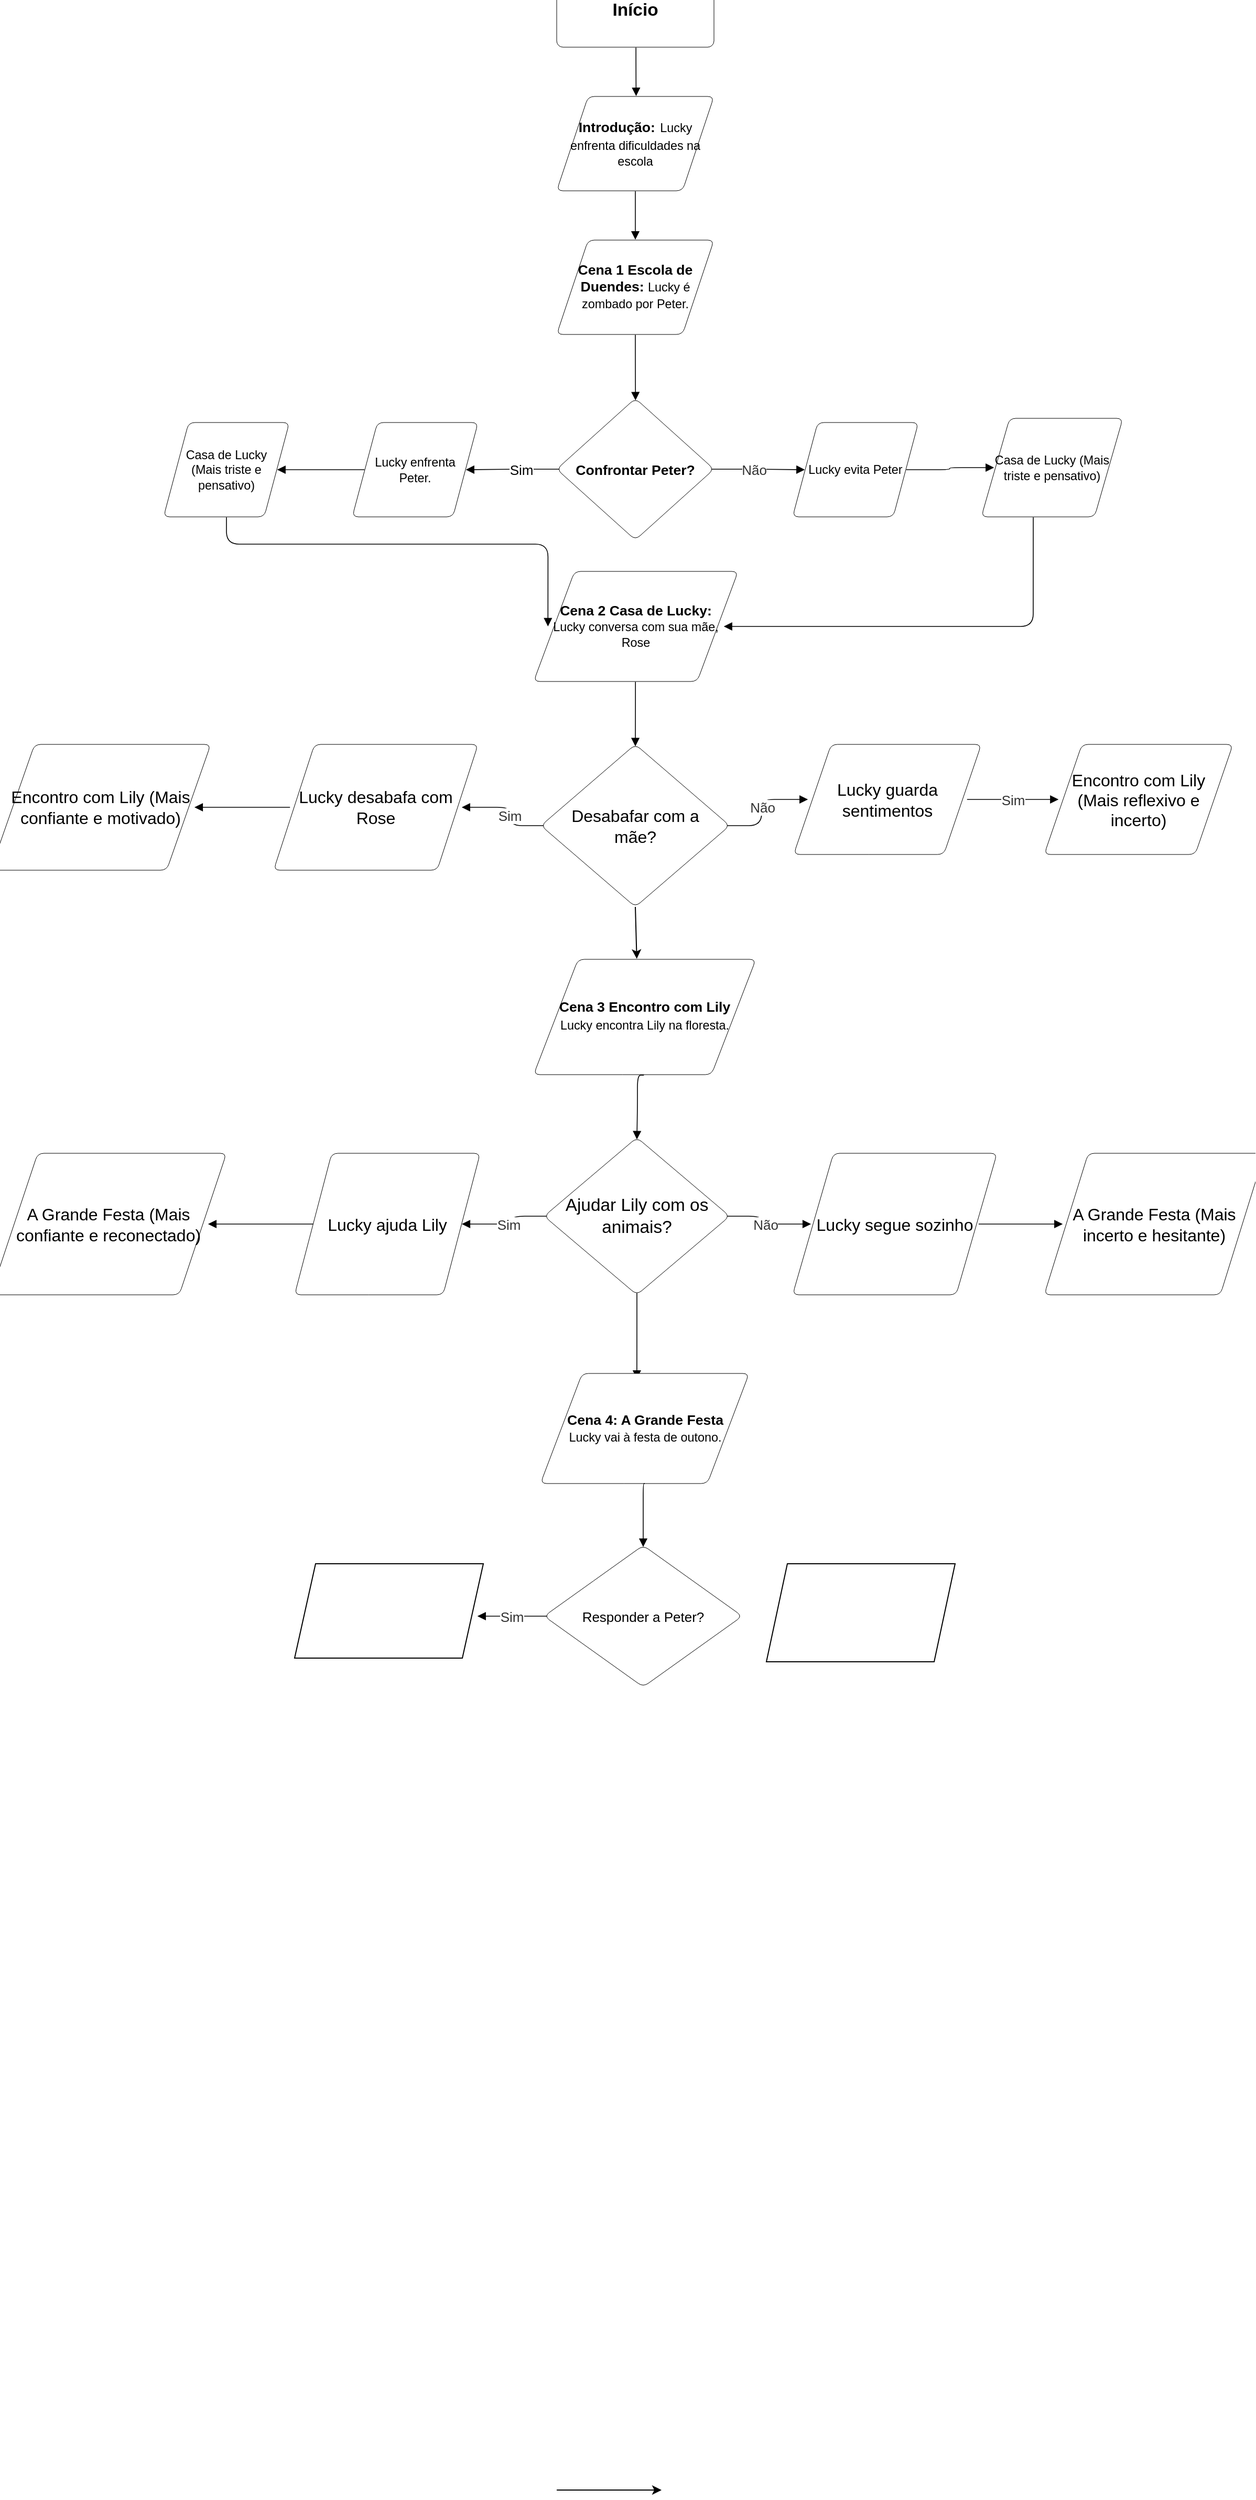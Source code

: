 <mxfile version="24.7.14">
  <diagram name="Página-1" id="8E2fJ1K8sBP7UEY2rC10">
    <mxGraphModel dx="3096" dy="4804" grid="1" gridSize="10" guides="1" tooltips="1" connect="1" arrows="1" fold="1" page="1" pageScale="1" pageWidth="827" pageHeight="1169" math="0" shadow="0">
      <root>
        <mxCell id="0" />
        <mxCell id="1" parent="0" />
        <mxCell id="Kh2L771goqjkn-d217NF-56" value="" style="edgeStyle=none;orthogonalLoop=1;jettySize=auto;html=1;rounded=0;" edge="1" parent="1">
          <mxGeometry width="100" relative="1" as="geometry">
            <mxPoint x="270" as="sourcePoint" />
            <mxPoint x="370" as="targetPoint" />
            <Array as="points" />
          </mxGeometry>
        </mxCell>
        <mxCell id="Kh2L771goqjkn-d217NF-57" value="Confrontar Peter?" style="html=1;overflow=block;blockSpacing=1;whiteSpace=wrap;rhombus;fontSize=13.3;fontFamily=Helvetica;fontStyle=1;spacing=3.8;rounded=1;absoluteArcSize=1;arcSize=12;strokeWidth=NaN;lucidId=NB_qjtwegra6;" vertex="1" parent="1">
          <mxGeometry x="270" y="-1995" width="150" height="135" as="geometry" />
        </mxCell>
        <mxCell id="Kh2L771goqjkn-d217NF-58" value="" style="html=1;jettySize=18;whiteSpace=wrap;fontSize=13;fontFamily=Helvetica;strokeOpacity=100;strokeWidth=0.8;rounded=1;arcSize=20;edgeStyle=orthogonalEdgeStyle;startArrow=none;endArrow=block;endFill=1;exitX=0.5;exitY=1.004;exitPerimeter=0;entryX=0.5;entryY=-0.004;entryPerimeter=0;lucidId=BO_qRQaICLUb;" edge="1" parent="1" source="Kh2L771goqjkn-d217NF-69" target="Kh2L771goqjkn-d217NF-70">
          <mxGeometry width="100" height="100" relative="1" as="geometry">
            <Array as="points" />
          </mxGeometry>
        </mxCell>
        <mxCell id="Kh2L771goqjkn-d217NF-59" value="" style="html=1;jettySize=18;whiteSpace=wrap;fontSize=13;strokeOpacity=100;strokeWidth=0.8;rounded=1;arcSize=24;edgeStyle=orthogonalEdgeStyle;startArrow=none;endArrow=block;endFill=1;exitX=0.504;exitY=1.005;exitPerimeter=0;entryX=0.505;entryY=-0.004;entryPerimeter=0;lucidId=MeM~vQsefc6x;" edge="1" parent="1" source="Kh2L771goqjkn-d217NF-60" target="Kh2L771goqjkn-d217NF-69">
          <mxGeometry width="100" height="100" relative="1" as="geometry">
            <Array as="points" />
          </mxGeometry>
        </mxCell>
        <mxCell id="Kh2L771goqjkn-d217NF-60" value="Início" style="html=1;overflow=block;blockSpacing=1;whiteSpace=wrap;fontSize=16.7;fontStyle=1;align=center;spacing=3.8;rounded=1;absoluteArcSize=1;arcSize=12;strokeWidth=NaN;lucidId=biM~4hzzxAMI;" vertex="1" parent="1">
          <mxGeometry x="270" y="-2400" width="150" height="70" as="geometry" />
        </mxCell>
        <mxCell id="Kh2L771goqjkn-d217NF-61" value="" style="html=1;jettySize=18;whiteSpace=wrap;fontSize=13;fontColor=#333333;align=center;strokeOpacity=100;strokeWidth=0.8;rounded=1;arcSize=24;edgeStyle=orthogonalEdgeStyle;startArrow=none;endArrow=block;endFill=1;exitX=0.985;exitY=0.5;exitPerimeter=0;entryX=0.097;entryY=0.5;entryPerimeter=0;lucidId=NzM~akDY1.vK;" edge="1" parent="1" source="Kh2L771goqjkn-d217NF-57" target="Kh2L771goqjkn-d217NF-72">
          <mxGeometry width="100" height="100" relative="1" as="geometry">
            <Array as="points" />
          </mxGeometry>
        </mxCell>
        <mxCell id="Kh2L771goqjkn-d217NF-62" value="Não" style="text;html=1;resizable=0;labelBackgroundColor=default;align=center;verticalAlign=middle;fontColor=#333333;fontSize=13;" vertex="1" parent="Kh2L771goqjkn-d217NF-61">
          <mxGeometry x="-0.11" relative="1" as="geometry" />
        </mxCell>
        <mxCell id="Kh2L771goqjkn-d217NF-63" value="" style="html=1;jettySize=18;whiteSpace=wrap;fontSize=13;strokeOpacity=100;strokeWidth=0.8;rounded=1;arcSize=24;edgeStyle=orthogonalEdgeStyle;startArrow=none;endArrow=block;endFill=1;exitX=0.015;exitY=0.5;exitPerimeter=0;entryX=0.903;entryY=0.5;entryPerimeter=0;lucidId=OzM~hdWl20Rb;" edge="1" parent="1" source="Kh2L771goqjkn-d217NF-57" target="Kh2L771goqjkn-d217NF-65">
          <mxGeometry width="100" height="100" relative="1" as="geometry">
            <Array as="points" />
          </mxGeometry>
        </mxCell>
        <mxCell id="Kh2L771goqjkn-d217NF-64" value="Sim" style="text;html=1;resizable=0;labelBackgroundColor=default;align=center;verticalAlign=middle;fontSize=13;" vertex="1" parent="Kh2L771goqjkn-d217NF-63">
          <mxGeometry x="-0.168" relative="1" as="geometry" />
        </mxCell>
        <mxCell id="Kh2L771goqjkn-d217NF-65" value="Lucky enfrenta Peter." style="html=1;overflow=block;blockSpacing=1;whiteSpace=wrap;shape=parallelogram;perimeter=parallelogramPerimeter;anchorPointDirection=0;fontSize=11.7;align=center;spacing=9;rounded=1;absoluteArcSize=1;arcSize=12;strokeWidth=NaN;lucidId=zHM~WPtFVIfd;" vertex="1" parent="1">
          <mxGeometry x="75" y="-1972" width="120" height="90" as="geometry" />
        </mxCell>
        <mxCell id="Kh2L771goqjkn-d217NF-66" value="&lt;div style=&quot;display: flex; justify-content: center; text-align: center; align-items: baseline; font-size: 0; line-height: 1.25;margin-top: -2px;&quot;&gt;&lt;span&gt;&lt;span style=&quot;font-size:13.3px;color:#000000;font-weight: bold;&quot;&gt;Cena 2 Casa de Lucky:&lt;/span&gt;&lt;span style=&quot;font-size:13.3px;font-weight: bold;&quot;&gt; &lt;/span&gt;&lt;span style=&quot;font-size:11.7px;&quot;&gt;Lucky conversa com sua mãe, Rose&lt;/span&gt;&lt;/span&gt;&lt;/div&gt;" style="html=1;overflow=block;blockSpacing=1;whiteSpace=wrap;shape=parallelogram;perimeter=parallelogramPerimeter;anchorPointDirection=0;fontSize=13;spacing=9;rounded=1;absoluteArcSize=1;arcSize=12;strokeWidth=NaN;lucidId=0HM~-6kfnYHx;" vertex="1" parent="1">
          <mxGeometry x="248" y="-1830" width="195" height="105" as="geometry" />
        </mxCell>
        <mxCell id="Kh2L771goqjkn-d217NF-67" value="" style="html=1;jettySize=18;whiteSpace=wrap;fontSize=13;strokeOpacity=100;strokeWidth=0.8;rounded=1;arcSize=24;edgeStyle=orthogonalEdgeStyle;startArrow=none;endArrow=block;endFill=1;exitX=0.367;exitY=1.004;exitPerimeter=0;entryX=0.93;entryY=0.5;entryPerimeter=0;lucidId=IJM~.AWE~K63;" edge="1" parent="1" source="Kh2L771goqjkn-d217NF-74" target="Kh2L771goqjkn-d217NF-66">
          <mxGeometry width="100" height="100" relative="1" as="geometry">
            <Array as="points">
              <mxPoint x="724" y="-1777" />
            </Array>
          </mxGeometry>
        </mxCell>
        <mxCell id="Kh2L771goqjkn-d217NF-68" value="" style="html=1;jettySize=18;whiteSpace=wrap;fontSize=13;strokeOpacity=100;strokeWidth=0.8;rounded=1;arcSize=24;edgeStyle=orthogonalEdgeStyle;startArrow=none;endArrow=block;endFill=1;exitX=0.5;exitY=1.004;exitPerimeter=0;entryX=0.07;entryY=0.5;entryPerimeter=0;lucidId=2JM~liu9rWu~;" edge="1" parent="1" source="Kh2L771goqjkn-d217NF-76" target="Kh2L771goqjkn-d217NF-66">
          <mxGeometry width="100" height="100" relative="1" as="geometry">
            <Array as="points" />
          </mxGeometry>
        </mxCell>
        <mxCell id="Kh2L771goqjkn-d217NF-69" value="&lt;div style=&quot;display: flex; justify-content: center; text-align: center; align-items: baseline; font-size: 0; line-height: 1.25;margin-top: -2px;&quot;&gt;&lt;span&gt;&lt;span style=&quot;font-size:13.3px;font-weight: bold;&quot;&gt;Introdução:&lt;/span&gt;&lt;span style=&quot;font-size:16.7px;font-weight: bold;&quot;&gt; &lt;/span&gt;&lt;span style=&quot;font-size:11.7px;&quot;&gt;&lt;span style=&quot;font-size:11.7px;&quot;&gt;L&lt;/span&gt;&lt;span style=&quot;font-size:11.7px;color:#000000;&quot;&gt;u&lt;/span&gt;cky enfrenta dificuldades na escola&lt;/span&gt;&lt;/span&gt;&lt;/div&gt;" style="html=1;overflow=block;blockSpacing=1;whiteSpace=wrap;shape=parallelogram;perimeter=parallelogramPerimeter;anchorPointDirection=0;fontSize=13;spacing=3.8;rounded=1;absoluteArcSize=1;arcSize=12;strokeWidth=NaN;lucidId=_LM~PG9yl0T4;" vertex="1" parent="1">
          <mxGeometry x="270" y="-2283" width="150" height="90" as="geometry" />
        </mxCell>
        <mxCell id="Kh2L771goqjkn-d217NF-70" value="&lt;div style=&quot;display: flex; justify-content: center; text-align: center; align-items: baseline; font-size: 0; line-height: 1.25;margin-top: -2px;&quot;&gt;&lt;span&gt;&lt;span style=&quot;font-size:13.3px;font-weight: bold;&quot;&gt;Cena 1 Escola de Duendes:&lt;/span&gt;&lt;span style=&quot;font-size:13px;&quot;&gt; &lt;/span&gt;&lt;span style=&quot;font-size:11.7px;&quot;&gt;Lucky é zombado por Peter.&lt;/span&gt;&lt;/span&gt;&lt;/div&gt;" style="html=1;overflow=block;blockSpacing=1;whiteSpace=wrap;shape=parallelogram;perimeter=parallelogramPerimeter;anchorPointDirection=0;fontSize=13;spacing=3.8;rounded=1;absoluteArcSize=1;arcSize=12;strokeWidth=NaN;lucidId=EOM~F_lI3ayJ;" vertex="1" parent="1">
          <mxGeometry x="270" y="-2146" width="150" height="90" as="geometry" />
        </mxCell>
        <mxCell id="Kh2L771goqjkn-d217NF-71" value="" style="html=1;jettySize=18;whiteSpace=wrap;fontSize=13;strokeOpacity=100;strokeWidth=0.8;rounded=1;arcSize=24;edgeStyle=orthogonalEdgeStyle;startArrow=none;endArrow=block;endFill=1;exitX=0.5;exitY=1.004;exitPerimeter=0;entryX=0.501;entryY=0.014;entryPerimeter=0;lucidId=8PM~JXvS0LEt;" edge="1" parent="1" source="Kh2L771goqjkn-d217NF-70" target="Kh2L771goqjkn-d217NF-57">
          <mxGeometry width="100" height="100" relative="1" as="geometry">
            <Array as="points" />
          </mxGeometry>
        </mxCell>
        <mxCell id="Kh2L771goqjkn-d217NF-72" value="Lucky evita Peter" style="html=1;overflow=block;blockSpacing=1;whiteSpace=wrap;shape=parallelogram;perimeter=parallelogramPerimeter;anchorPointDirection=0;fontSize=11.7;align=center;spacing=3.8;rounded=1;absoluteArcSize=1;arcSize=12;strokeWidth=NaN;lucidId=LQM~Hq_VE1xd;" vertex="1" parent="1">
          <mxGeometry x="495" y="-1972" width="120" height="90" as="geometry" />
        </mxCell>
        <mxCell id="Kh2L771goqjkn-d217NF-73" value="" style="html=1;jettySize=18;whiteSpace=wrap;fontSize=13;strokeOpacity=100;strokeWidth=0.8;rounded=1;arcSize=24;edgeStyle=orthogonalEdgeStyle;startArrow=none;endArrow=block;endFill=1;exitX=0.903;exitY=0.5;exitPerimeter=0;entryX=0.09;entryY=0.5;entryPerimeter=0;lucidId=3SM~EN6kxlS~;" edge="1" parent="1" source="Kh2L771goqjkn-d217NF-72" target="Kh2L771goqjkn-d217NF-74">
          <mxGeometry width="100" height="100" relative="1" as="geometry">
            <Array as="points" />
          </mxGeometry>
        </mxCell>
        <mxCell id="Kh2L771goqjkn-d217NF-74" value=" Casa de Lucky (Mais triste e pensativo)" style="html=1;overflow=block;blockSpacing=1;whiteSpace=wrap;shape=parallelogram;perimeter=parallelogramPerimeter;anchorPointDirection=0;fontSize=11.7;align=center;spacing=3.8;rounded=1;absoluteArcSize=1;arcSize=12;strokeWidth=NaN;lucidId=3SM~M5S1fSfm;" vertex="1" parent="1">
          <mxGeometry x="675" y="-1976" width="135" height="94" as="geometry" />
        </mxCell>
        <mxCell id="Kh2L771goqjkn-d217NF-75" value="" style="html=1;jettySize=18;whiteSpace=wrap;fontSize=13;strokeOpacity=100;strokeWidth=0.8;rounded=1;arcSize=24;edgeStyle=orthogonalEdgeStyle;startArrow=none;endArrow=block;endFill=1;exitX=0.097;exitY=0.5;exitPerimeter=0;entryX=0.903;entryY=0.5;entryPerimeter=0;lucidId=oTM~sPOKfmT7;" edge="1" parent="1" source="Kh2L771goqjkn-d217NF-65" target="Kh2L771goqjkn-d217NF-76">
          <mxGeometry width="100" height="100" relative="1" as="geometry">
            <Array as="points" />
          </mxGeometry>
        </mxCell>
        <mxCell id="Kh2L771goqjkn-d217NF-76" value="Casa de Lucky (Mais triste e pensativo)" style="html=1;overflow=block;blockSpacing=1;whiteSpace=wrap;shape=parallelogram;perimeter=parallelogramPerimeter;anchorPointDirection=0;fontSize=11.7;align=center;spacing=9;rounded=1;absoluteArcSize=1;arcSize=12;strokeWidth=NaN;lucidId=oTM~Ke9Nxva~;" vertex="1" parent="1">
          <mxGeometry x="-105" y="-1972" width="120" height="90" as="geometry" />
        </mxCell>
        <mxCell id="Kh2L771goqjkn-d217NF-77" value="" style="html=1;jettySize=18;whiteSpace=wrap;fontSize=13;strokeOpacity=100;strokeWidth=0.8;rounded=1;arcSize=24;edgeStyle=orthogonalEdgeStyle;startArrow=none;endArrow=block;endFill=1;exitX=0.498;exitY=1.004;exitPerimeter=0;entryX=0.5;entryY=0.012;entryPerimeter=0;lucidId=IYM~~c7Dk-f2;" edge="1" parent="1" source="Kh2L771goqjkn-d217NF-66" target="Kh2L771goqjkn-d217NF-78">
          <mxGeometry width="100" height="100" relative="1" as="geometry">
            <Array as="points" />
          </mxGeometry>
        </mxCell>
        <mxCell id="Kh2L771goqjkn-d217NF-78" value="Desabafar com a mãe?" style="html=1;overflow=block;blockSpacing=1;whiteSpace=wrap;rhombus;fontSize=16;align=center;spacing=9;rounded=1;absoluteArcSize=1;arcSize=12;strokeWidth=NaN;lucidId=IYM~vgnniuRX;" vertex="1" parent="1">
          <mxGeometry x="255" y="-1665" width="180" height="155" as="geometry" />
        </mxCell>
        <mxCell id="Kh2L771goqjkn-d217NF-79" value="" style="html=1;jettySize=18;whiteSpace=wrap;fontSize=13;fontColor=#333333;align=center;strokeOpacity=100;strokeWidth=0.8;rounded=1;arcSize=24;edgeStyle=orthogonalEdgeStyle;startArrow=none;endArrow=block;endFill=1;exitX=0.014;exitY=0.5;exitPerimeter=0;entryX=0.92;entryY=0.5;entryPerimeter=0;lucidId=e9M~m6AdAqlR;" edge="1" parent="1" source="Kh2L771goqjkn-d217NF-78" target="Kh2L771goqjkn-d217NF-81">
          <mxGeometry width="100" height="100" relative="1" as="geometry">
            <Array as="points" />
          </mxGeometry>
        </mxCell>
        <mxCell id="Kh2L771goqjkn-d217NF-80" value="Sim" style="text;html=1;resizable=0;labelBackgroundColor=default;align=center;verticalAlign=middle;fontColor=#333333;fontSize=13;" vertex="1" parent="Kh2L771goqjkn-d217NF-79">
          <mxGeometry x="-0.121" relative="1" as="geometry" />
        </mxCell>
        <mxCell id="Kh2L771goqjkn-d217NF-81" value="Lucky desabafa com Rose" style="html=1;overflow=block;blockSpacing=1;whiteSpace=wrap;shape=parallelogram;perimeter=parallelogramPerimeter;anchorPointDirection=0;fontSize=16;align=center;spacing=9;rounded=1;absoluteArcSize=1;arcSize=12;strokeWidth=NaN;lucidId=e9M~F1pcCd_s;" vertex="1" parent="1">
          <mxGeometry y="-1665" width="195" height="120" as="geometry" />
        </mxCell>
        <mxCell id="Kh2L771goqjkn-d217NF-82" value="" style="html=1;jettySize=18;whiteSpace=wrap;fontSize=13;fontColor=#333333;align=center;strokeOpacity=100;strokeWidth=0.8;rounded=1;arcSize=24;edgeStyle=orthogonalEdgeStyle;startArrow=none;endArrow=block;endFill=1;exitX=0.986;exitY=0.5;exitPerimeter=0;entryX=0.076;entryY=0.5;entryPerimeter=0;lucidId=g9M~.iqq6sKo;" edge="1" parent="1" source="Kh2L771goqjkn-d217NF-78" target="Kh2L771goqjkn-d217NF-84">
          <mxGeometry width="100" height="100" relative="1" as="geometry">
            <Array as="points" />
          </mxGeometry>
        </mxCell>
        <mxCell id="Kh2L771goqjkn-d217NF-83" value="Não" style="text;html=1;resizable=0;labelBackgroundColor=default;align=center;verticalAlign=middle;fontColor=#333333;fontSize=13;" vertex="1" parent="Kh2L771goqjkn-d217NF-82">
          <mxGeometry relative="1" as="geometry" />
        </mxCell>
        <mxCell id="Kh2L771goqjkn-d217NF-84" value="Lucky guarda sentimentos" style="html=1;overflow=block;blockSpacing=1;whiteSpace=wrap;shape=parallelogram;perimeter=parallelogramPerimeter;anchorPointDirection=0;fontSize=16;align=center;spacing=9;rounded=1;absoluteArcSize=1;arcSize=12;strokeWidth=NaN;lucidId=g9M~kbGRD71W;" vertex="1" parent="1">
          <mxGeometry x="496" y="-1665" width="179" height="105" as="geometry" />
        </mxCell>
        <mxCell id="Kh2L771goqjkn-d217NF-85" value="" style="html=1;jettySize=18;whiteSpace=wrap;fontSize=13;fontColor=#333333;align=center;strokeOpacity=100;strokeWidth=0.8;rounded=1;arcSize=24;edgeStyle=orthogonalEdgeStyle;startArrow=none;endArrow=block;endFill=1;exitX=0.924;exitY=0.5;exitPerimeter=0;entryX=0.076;entryY=0.5;entryPerimeter=0;lucidId=5-M~fHr~krpn;" edge="1" parent="1" source="Kh2L771goqjkn-d217NF-84" target="Kh2L771goqjkn-d217NF-87">
          <mxGeometry width="100" height="100" relative="1" as="geometry">
            <Array as="points" />
          </mxGeometry>
        </mxCell>
        <mxCell id="Kh2L771goqjkn-d217NF-86" value="Sim" style="text;html=1;resizable=0;labelBackgroundColor=default;align=center;verticalAlign=middle;fontColor=#333333;fontSize=13;" vertex="1" parent="Kh2L771goqjkn-d217NF-85">
          <mxGeometry relative="1" as="geometry" />
        </mxCell>
        <mxCell id="Kh2L771goqjkn-d217NF-87" value="Encontro com Lily (Mais reflexivo e incerto)" style="html=1;overflow=block;blockSpacing=1;whiteSpace=wrap;shape=parallelogram;perimeter=parallelogramPerimeter;anchorPointDirection=0;fontSize=16;align=center;spacing=9;rounded=1;absoluteArcSize=1;arcSize=12;strokeWidth=NaN;lucidId=5-M~qlBs5fni;" vertex="1" parent="1">
          <mxGeometry x="735" y="-1665" width="180" height="105" as="geometry" />
        </mxCell>
        <mxCell id="Kh2L771goqjkn-d217NF-88" value="" style="html=1;jettySize=18;whiteSpace=wrap;fontSize=13;strokeOpacity=100;strokeWidth=0.8;rounded=1;arcSize=24;edgeStyle=orthogonalEdgeStyle;startArrow=none;endArrow=block;endFill=1;exitX=0.08;exitY=0.5;exitPerimeter=0;entryX=0.926;entryY=0.5;entryPerimeter=0;lucidId=n.M~.-_tESYc;" edge="1" parent="1" source="Kh2L771goqjkn-d217NF-81" target="Kh2L771goqjkn-d217NF-89">
          <mxGeometry width="100" height="100" relative="1" as="geometry">
            <Array as="points" />
          </mxGeometry>
        </mxCell>
        <mxCell id="Kh2L771goqjkn-d217NF-89" value="Encontro com Lily (Mais confiante e motivado)" style="html=1;overflow=block;blockSpacing=1;whiteSpace=wrap;shape=parallelogram;perimeter=parallelogramPerimeter;anchorPointDirection=0;fontSize=16;align=center;spacing=9;rounded=1;absoluteArcSize=1;arcSize=12;strokeWidth=NaN;lucidId=n.M~IL_akAde;" vertex="1" parent="1">
          <mxGeometry x="-270" y="-1665" width="210" height="120" as="geometry" />
        </mxCell>
        <mxCell id="Kh2L771goqjkn-d217NF-91" value="&lt;div style=&quot;display: flex; justify-content: center; text-align: center; align-items: baseline; font-size: 0; line-height: 1.25;margin-top: -2px;&quot;&gt;&lt;span&gt;&lt;span style=&quot;font-size:13.3px;font-weight: bold;&quot;&gt;Cena 3 Encontro com Lily &lt;/span&gt;&lt;span style=&quot;font-size:11.7px;&quot;&gt;&lt;span style=&quot;font-size:11.7px;&quot;&gt;Lucky encontra Lily na floresta.&lt;/span&gt;&lt;span style=&quot;font-size:11.7px;font-weight: bold;&quot;&gt; &lt;/span&gt;&lt;span style=&quot;font-size:13.3px;font-weight: bold;&quot;&gt; &lt;/span&gt;&lt;/span&gt;&lt;/span&gt;&lt;/div&gt;" style="html=1;overflow=block;blockSpacing=1;whiteSpace=wrap;shape=parallelogram;perimeter=parallelogramPerimeter;anchorPointDirection=0;fontSize=13;spacing=9;rounded=1;absoluteArcSize=1;arcSize=12;strokeWidth=NaN;lucidId=eaN~11haheA5;" vertex="1" parent="1">
          <mxGeometry x="248" y="-1460" width="212" height="110" as="geometry" />
        </mxCell>
        <mxCell id="Kh2L771goqjkn-d217NF-92" value="" style="html=1;jettySize=18;whiteSpace=wrap;fontSize=13;strokeOpacity=100;strokeWidth=0.8;rounded=1;arcSize=24;edgeStyle=orthogonalEdgeStyle;startArrow=none;endArrow=block;endFill=1;exitX=0.496;exitY=1.004;exitPerimeter=0;entryX=0.5;entryY=0.012;entryPerimeter=0;lucidId=NjN~2RXLCikA;" edge="1" parent="1" source="Kh2L771goqjkn-d217NF-91" target="Kh2L771goqjkn-d217NF-93">
          <mxGeometry width="100" height="100" relative="1" as="geometry">
            <Array as="points">
              <mxPoint x="347" y="-1350" />
              <mxPoint x="347" y="-1320" />
              <mxPoint x="347" y="-1320" />
            </Array>
          </mxGeometry>
        </mxCell>
        <mxCell id="Kh2L771goqjkn-d217NF-93" value="Ajudar Lily com os animais?" style="html=1;overflow=block;blockSpacing=1;whiteSpace=wrap;rhombus;fontSize=16.7;align=center;spacing=9;rounded=1;absoluteArcSize=1;arcSize=12;strokeWidth=NaN;lucidId=NjN~290LP1RW;" vertex="1" parent="1">
          <mxGeometry x="258" y="-1290" width="177" height="150" as="geometry" />
        </mxCell>
        <mxCell id="Kh2L771goqjkn-d217NF-94" value="" style="html=1;jettySize=18;whiteSpace=wrap;fontSize=13;fontColor=#333333;align=center;strokeOpacity=100;strokeWidth=0.8;rounded=1;arcSize=24;edgeStyle=orthogonalEdgeStyle;startArrow=none;endArrow=block;endFill=1;exitX=0.014;exitY=0.5;exitPerimeter=0;entryX=0.901;entryY=0.5;entryPerimeter=0;lucidId=jmN~7rKhjhdT;" edge="1" parent="1" source="Kh2L771goqjkn-d217NF-93" target="Kh2L771goqjkn-d217NF-96">
          <mxGeometry width="100" height="100" relative="1" as="geometry">
            <Array as="points" />
          </mxGeometry>
        </mxCell>
        <mxCell id="Kh2L771goqjkn-d217NF-95" value="Sim" style="text;html=1;resizable=0;labelBackgroundColor=default;align=center;verticalAlign=middle;fontColor=#333333;fontSize=13;" vertex="1" parent="Kh2L771goqjkn-d217NF-94">
          <mxGeometry relative="1" as="geometry" />
        </mxCell>
        <mxCell id="Kh2L771goqjkn-d217NF-96" value="Lucky ajuda Lily" style="html=1;overflow=block;blockSpacing=1;whiteSpace=wrap;shape=parallelogram;perimeter=parallelogramPerimeter;anchorPointDirection=0;fontSize=16;align=center;spacing=9;rounded=1;absoluteArcSize=1;arcSize=12;strokeWidth=NaN;lucidId=jmN~GJyPNXPx;" vertex="1" parent="1">
          <mxGeometry x="20" y="-1275" width="177" height="135" as="geometry" />
        </mxCell>
        <mxCell id="Kh2L771goqjkn-d217NF-97" value="" style="html=1;jettySize=18;whiteSpace=wrap;fontSize=13;fontColor=#333333;align=center;strokeOpacity=100;strokeWidth=0.8;rounded=1;arcSize=24;edgeStyle=orthogonalEdgeStyle;startArrow=none;endArrow=block;endFill=1;exitX=0.986;exitY=0.5;exitPerimeter=0;entryX=0.09;entryY=0.5;entryPerimeter=0;lucidId=kmN~LtWa0nAZ;" edge="1" parent="1" source="Kh2L771goqjkn-d217NF-93" target="Kh2L771goqjkn-d217NF-99">
          <mxGeometry width="100" height="100" relative="1" as="geometry">
            <Array as="points" />
          </mxGeometry>
        </mxCell>
        <mxCell id="Kh2L771goqjkn-d217NF-98" value="Não" style="text;html=1;resizable=0;labelBackgroundColor=default;align=center;verticalAlign=middle;fontColor=#333333;fontSize=13;" vertex="1" parent="Kh2L771goqjkn-d217NF-97">
          <mxGeometry relative="1" as="geometry" />
        </mxCell>
        <mxCell id="Kh2L771goqjkn-d217NF-99" value="Lucky segue sozinho" style="html=1;overflow=block;blockSpacing=1;whiteSpace=wrap;shape=parallelogram;perimeter=parallelogramPerimeter;anchorPointDirection=0;fontSize=16;align=center;spacing=9;rounded=1;absoluteArcSize=1;arcSize=12;strokeWidth=NaN;lucidId=kmN~cVlv9GKM;" vertex="1" parent="1">
          <mxGeometry x="495" y="-1275" width="195" height="135" as="geometry" />
        </mxCell>
        <mxCell id="Kh2L771goqjkn-d217NF-100" value="" style="html=1;jettySize=18;whiteSpace=wrap;fontSize=13;strokeOpacity=100;strokeWidth=0.8;rounded=1;arcSize=24;edgeStyle=orthogonalEdgeStyle;startArrow=none;endArrow=block;endFill=1;exitX=0.91;exitY=0.5;exitPerimeter=0;entryX=0.084;entryY=0.5;entryPerimeter=0;lucidId=-nN~1XBgy1Y2;" edge="1" parent="1" source="Kh2L771goqjkn-d217NF-99" target="Kh2L771goqjkn-d217NF-101">
          <mxGeometry width="100" height="100" relative="1" as="geometry">
            <Array as="points" />
          </mxGeometry>
        </mxCell>
        <mxCell id="Kh2L771goqjkn-d217NF-101" value="A Grande Festa (Mais incerto e hesitante)" style="html=1;overflow=block;blockSpacing=1;whiteSpace=wrap;shape=parallelogram;perimeter=parallelogramPerimeter;anchorPointDirection=0;fontSize=16;align=center;spacing=9;rounded=1;absoluteArcSize=1;arcSize=12;strokeWidth=NaN;lucidId=-nN~KdqgvJzY;" vertex="1" parent="1">
          <mxGeometry x="735" y="-1275" width="210" height="135" as="geometry" />
        </mxCell>
        <mxCell id="Kh2L771goqjkn-d217NF-102" value="" style="html=1;jettySize=18;whiteSpace=wrap;fontSize=13;strokeOpacity=100;strokeWidth=0.8;rounded=1;arcSize=24;edgeStyle=orthogonalEdgeStyle;startArrow=none;endArrow=block;endFill=1;exitX=0.099;exitY=0.5;exitPerimeter=0;entryX=0.922;entryY=0.5;entryPerimeter=0;lucidId=~nN~XJ_thgy~;" edge="1" parent="1" source="Kh2L771goqjkn-d217NF-96" target="Kh2L771goqjkn-d217NF-103">
          <mxGeometry width="100" height="100" relative="1" as="geometry">
            <Array as="points" />
          </mxGeometry>
        </mxCell>
        <mxCell id="Kh2L771goqjkn-d217NF-103" value="A Grande Festa (Mais confiante e reconectado)" style="html=1;overflow=block;blockSpacing=1;whiteSpace=wrap;shape=parallelogram;perimeter=parallelogramPerimeter;anchorPointDirection=0;fontSize=16;align=center;spacing=9;rounded=1;absoluteArcSize=1;arcSize=12;strokeWidth=NaN;lucidId=~nN~f22vkt1f;" vertex="1" parent="1">
          <mxGeometry x="-270" y="-1275" width="225" height="135" as="geometry" />
        </mxCell>
        <mxCell id="Kh2L771goqjkn-d217NF-104" value="" style="html=1;jettySize=18;whiteSpace=wrap;fontSize=13;strokeOpacity=100;strokeWidth=0.8;rounded=1;arcSize=24;edgeStyle=orthogonalEdgeStyle;startArrow=none;endArrow=block;endFill=1;exitX=0.5;exitY=0.988;exitPerimeter=0;entryX=0.462;entryY=0.048;lucidId=wuN~v3_XtJV~;entryDx=0;entryDy=0;entryPerimeter=0;" edge="1" parent="1" source="Kh2L771goqjkn-d217NF-93" target="Kh2L771goqjkn-d217NF-105">
          <mxGeometry width="100" height="100" relative="1" as="geometry">
            <Array as="points" />
          </mxGeometry>
        </mxCell>
        <mxCell id="Kh2L771goqjkn-d217NF-105" value="&lt;div style=&quot;display: flex; justify-content: center; text-align: center; align-items: baseline; font-size: 0; line-height: 1.25;margin-top: -2px;&quot;&gt;&lt;span&gt;&lt;span style=&quot;font-size:13.3px;font-weight: bold;&quot;&gt;Cena 4: A Grande Festa &lt;/span&gt;&lt;span style=&quot;font-size:11.7px;&quot;&gt;Lucky vai à festa de outono.&lt;/span&gt;&lt;/span&gt;&lt;/div&gt;" style="html=1;overflow=block;blockSpacing=1;whiteSpace=wrap;shape=parallelogram;perimeter=parallelogramPerimeter;anchorPointDirection=0;fontSize=13;spacing=9;rounded=1;absoluteArcSize=1;arcSize=12;strokeWidth=NaN;lucidId=wuN~CwTXMHqO;" vertex="1" parent="1">
          <mxGeometry x="254.5" y="-1065" width="199" height="105" as="geometry" />
        </mxCell>
        <mxCell id="Kh2L771goqjkn-d217NF-106" value="" style="html=1;jettySize=18;whiteSpace=wrap;fontSize=13;strokeOpacity=100;strokeWidth=0.8;rounded=1;arcSize=24;edgeStyle=orthogonalEdgeStyle;startArrow=none;endArrow=block;endFill=1;exitX=0.5;exitY=1;entryX=0.5;entryY=0.011;entryPerimeter=0;lucidId=3xN~5mW.4qFN;exitDx=0;exitDy=0;" edge="1" parent="1" source="Kh2L771goqjkn-d217NF-105" target="Kh2L771goqjkn-d217NF-107">
          <mxGeometry width="100" height="100" relative="1" as="geometry">
            <Array as="points">
              <mxPoint x="353" y="-960" />
            </Array>
          </mxGeometry>
        </mxCell>
        <mxCell id="Kh2L771goqjkn-d217NF-107" value="Responder a Peter?" style="html=1;overflow=block;blockSpacing=1;whiteSpace=wrap;rhombus;fontSize=13;align=center;spacing=9;rounded=1;absoluteArcSize=1;arcSize=12;strokeWidth=NaN;lucidId=3xN~n_MsSniZ;" vertex="1" parent="1">
          <mxGeometry x="258" y="-901" width="189" height="135" as="geometry" />
        </mxCell>
        <mxCell id="Kh2L771goqjkn-d217NF-108" value="" style="html=1;jettySize=18;whiteSpace=wrap;fontSize=13;fontColor=#333333;align=center;strokeOpacity=100;strokeWidth=0.8;rounded=1;arcSize=24;edgeStyle=orthogonalEdgeStyle;startArrow=none;endArrow=block;endFill=1;exitX=0.014;exitY=0.5;exitPerimeter=0;entryX=0.986;entryY=0.5;entryPerimeter=0;lucidId=iCN~WFnveT9k;" edge="1" parent="1" source="Kh2L771goqjkn-d217NF-107">
          <mxGeometry width="100" height="100" relative="1" as="geometry">
            <Array as="points" />
            <mxPoint x="194.354" y="-833.5" as="targetPoint" />
          </mxGeometry>
        </mxCell>
        <mxCell id="Kh2L771goqjkn-d217NF-109" value="Sim" style="text;html=1;resizable=0;labelBackgroundColor=default;align=center;verticalAlign=middle;fontColor=#333333;fontSize=13;" vertex="1" parent="Kh2L771goqjkn-d217NF-108">
          <mxGeometry relative="1" as="geometry" />
        </mxCell>
        <mxCell id="Kh2L771goqjkn-d217NF-112" value="" style="endArrow=classic;html=1;rounded=0;entryX=0.464;entryY=-0.005;entryDx=0;entryDy=0;entryPerimeter=0;exitX=0.5;exitY=1;exitDx=0;exitDy=0;" edge="1" parent="1" source="Kh2L771goqjkn-d217NF-78" target="Kh2L771goqjkn-d217NF-91">
          <mxGeometry width="50" height="50" relative="1" as="geometry">
            <mxPoint x="320" y="-1480" as="sourcePoint" />
            <mxPoint x="370" y="-1530" as="targetPoint" />
          </mxGeometry>
        </mxCell>
        <mxCell id="Kh2L771goqjkn-d217NF-113" value="" style="shape=parallelogram;perimeter=parallelogramPerimeter;whiteSpace=wrap;html=1;fixedSize=1;" vertex="1" parent="1">
          <mxGeometry x="20" y="-883.5" width="180" height="90" as="geometry" />
        </mxCell>
        <mxCell id="Kh2L771goqjkn-d217NF-114" value="" style="shape=parallelogram;perimeter=parallelogramPerimeter;whiteSpace=wrap;html=1;fixedSize=1;" vertex="1" parent="1">
          <mxGeometry x="470" y="-883.5" width="180" height="93.5" as="geometry" />
        </mxCell>
      </root>
    </mxGraphModel>
  </diagram>
</mxfile>
